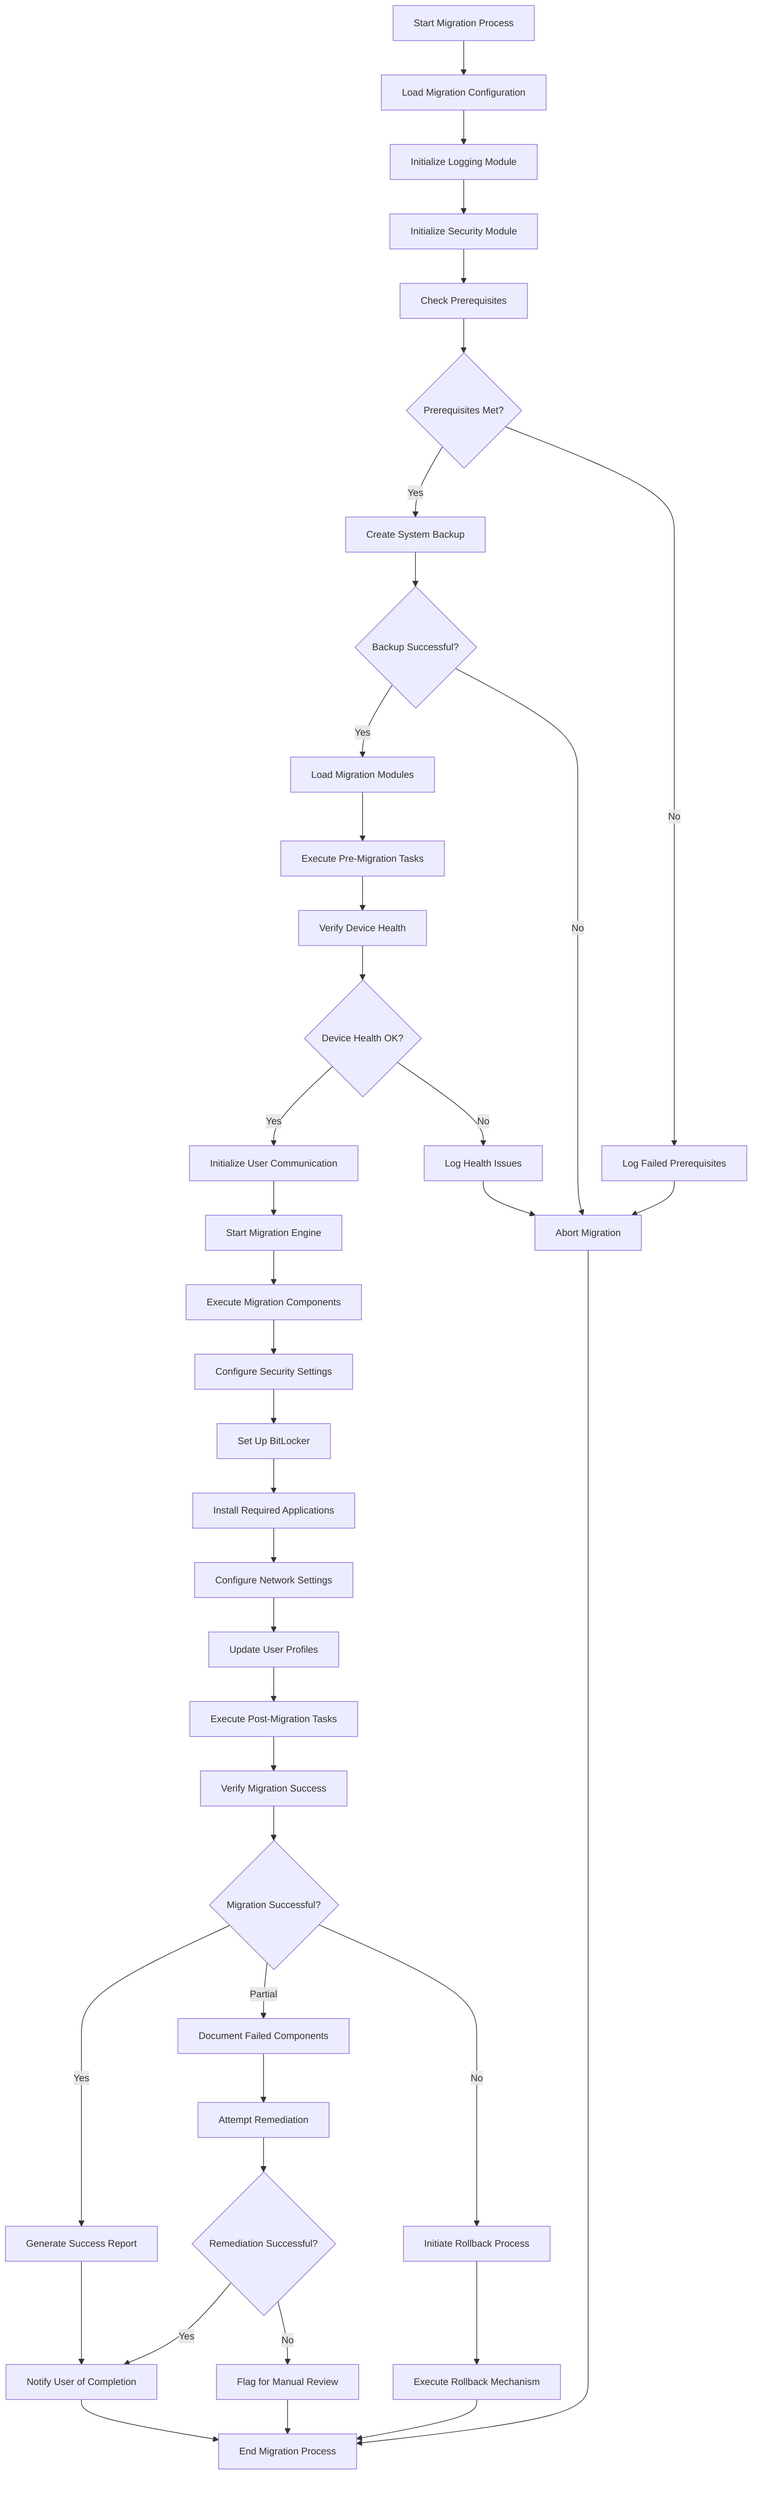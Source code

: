 %%{init: {'theme': 'default', 'themeVariables': { 'primaryColor': '#007acc', 'fontSize': '14px'}}}%%
flowchart TD
    A[Start Migration Process] --> B[Load Migration Configuration]
    B --> C[Initialize Logging Module]
    C --> D[Initialize Security Module]
    D --> E[Check Prerequisites]
    
    E --> F{Prerequisites Met?}
    F -->|Yes| G[Create System Backup]
    F -->|No| H[Log Failed Prerequisites]
    
    G --> I{Backup Successful?}
    I -->|Yes| J[Load Migration Modules]
    I -->|No| K[Abort Migration]
    
    J --> L[Execute Pre-Migration Tasks]
    L --> M[Verify Device Health]
    
    M --> N{Device Health OK?}
    N -->|Yes| O[Initialize User Communication]
    N -->|No| P[Log Health Issues]
    
    O --> Q[Start Migration Engine]
    P --> K
    
    Q --> R[Execute Migration Components]
    R --> S[Configure Security Settings]
    S --> T[Set Up BitLocker]
    T --> U[Install Required Applications]
    U --> V[Configure Network Settings]
    V --> W[Update User Profiles]
    
    W --> X[Execute Post-Migration Tasks]
    X --> Y[Verify Migration Success]
    
    Y --> Z{Migration Successful?}
    Z -->|Yes| AA[Generate Success Report]
    Z -->|Partial| AB[Document Failed Components]
    Z -->|No| AC[Initiate Rollback Process]
    
    AA --> AD[Notify User of Completion]
    AB --> AE[Attempt Remediation]
    AC --> AF[Execute Rollback Mechanism]
    
    AD --> AG[End Migration Process]
    AE --> AH{Remediation Successful?}
    AF --> AG
    
    AH -->|Yes| AD
    AH -->|No| AI[Flag for Manual Review]
    AI --> AG
    
    H --> K
    K --> AG